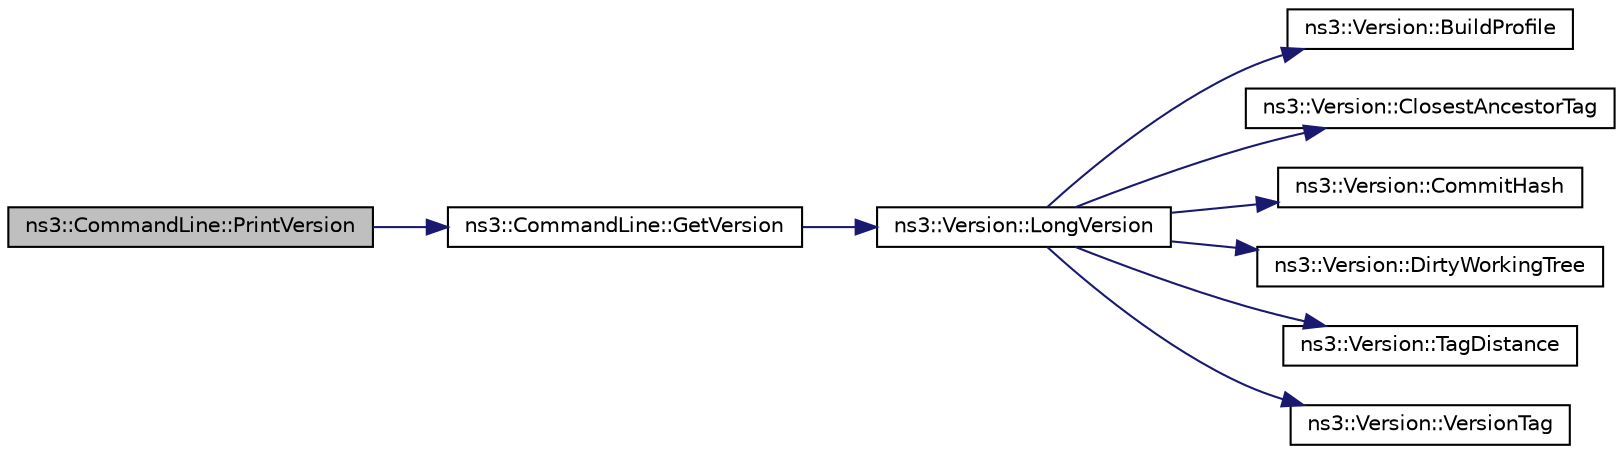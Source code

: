 digraph "ns3::CommandLine::PrintVersion"
{
 // LATEX_PDF_SIZE
  edge [fontname="Helvetica",fontsize="10",labelfontname="Helvetica",labelfontsize="10"];
  node [fontname="Helvetica",fontsize="10",shape=record];
  rankdir="LR";
  Node1 [label="ns3::CommandLine::PrintVersion",height=0.2,width=0.4,color="black", fillcolor="grey75", style="filled", fontcolor="black",tooltip="Print ns-3 version to the desired output stream."];
  Node1 -> Node2 [color="midnightblue",fontsize="10",style="solid",fontname="Helvetica"];
  Node2 [label="ns3::CommandLine::GetVersion",height=0.2,width=0.4,color="black", fillcolor="white", style="filled",URL="$classns3_1_1_command_line.html#aec2e8aac59f332d16f2a09d74ac7a865",tooltip="Get the program version."];
  Node2 -> Node3 [color="midnightblue",fontsize="10",style="solid",fontname="Helvetica"];
  Node3 [label="ns3::Version::LongVersion",height=0.2,width=0.4,color="black", fillcolor="white", style="filled",URL="$classns3_1_1_version.html#a1ca6c8e49937ca370dfcba7b551fcff5",tooltip="Constructs a string containing all of the build details."];
  Node3 -> Node4 [color="midnightblue",fontsize="10",style="solid",fontname="Helvetica"];
  Node4 [label="ns3::Version::BuildProfile",height=0.2,width=0.4,color="black", fillcolor="white", style="filled",URL="$classns3_1_1_version.html#aa0183895ab1bd82750127c35cbfd4651",tooltip="Indicates the type of build that was performed (debug/release/optimized)."];
  Node3 -> Node5 [color="midnightblue",fontsize="10",style="solid",fontname="Helvetica"];
  Node5 [label="ns3::Version::ClosestAncestorTag",height=0.2,width=0.4,color="black", fillcolor="white", style="filled",URL="$classns3_1_1_version.html#a8b477000b39ded8e28c4620fdc630870",tooltip="Returns the closest tag that is attached to a commit that is an ancestor of the current branch head."];
  Node3 -> Node6 [color="midnightblue",fontsize="10",style="solid",fontname="Helvetica"];
  Node6 [label="ns3::Version::CommitHash",height=0.2,width=0.4,color="black", fillcolor="white", style="filled",URL="$classns3_1_1_version.html#a02228f006fb85801d2074eda8c1e9563",tooltip="Hash of the most recent commit."];
  Node3 -> Node7 [color="midnightblue",fontsize="10",style="solid",fontname="Helvetica"];
  Node7 [label="ns3::Version::DirtyWorkingTree",height=0.2,width=0.4,color="black", fillcolor="white", style="filled",URL="$classns3_1_1_version.html#a1cbf591d89d5d733586209f38dfeb53e",tooltip="Indicates whether there were uncommitted changes during the build."];
  Node3 -> Node8 [color="midnightblue",fontsize="10",style="solid",fontname="Helvetica"];
  Node8 [label="ns3::Version::TagDistance",height=0.2,width=0.4,color="black", fillcolor="white", style="filled",URL="$classns3_1_1_version.html#ad59aef4d060408d1e83f8d36bd108963",tooltip="The number of commits between the current commit and the tag returned by ClosestAncestorTag()."];
  Node3 -> Node9 [color="midnightblue",fontsize="10",style="solid",fontname="Helvetica"];
  Node9 [label="ns3::Version::VersionTag",height=0.2,width=0.4,color="black", fillcolor="white", style="filled",URL="$classns3_1_1_version.html#a4366ba4efce40f3a0394989ec7c58396",tooltip="Returns the ns-3 version tag of the closest ancestor commit."];
}
